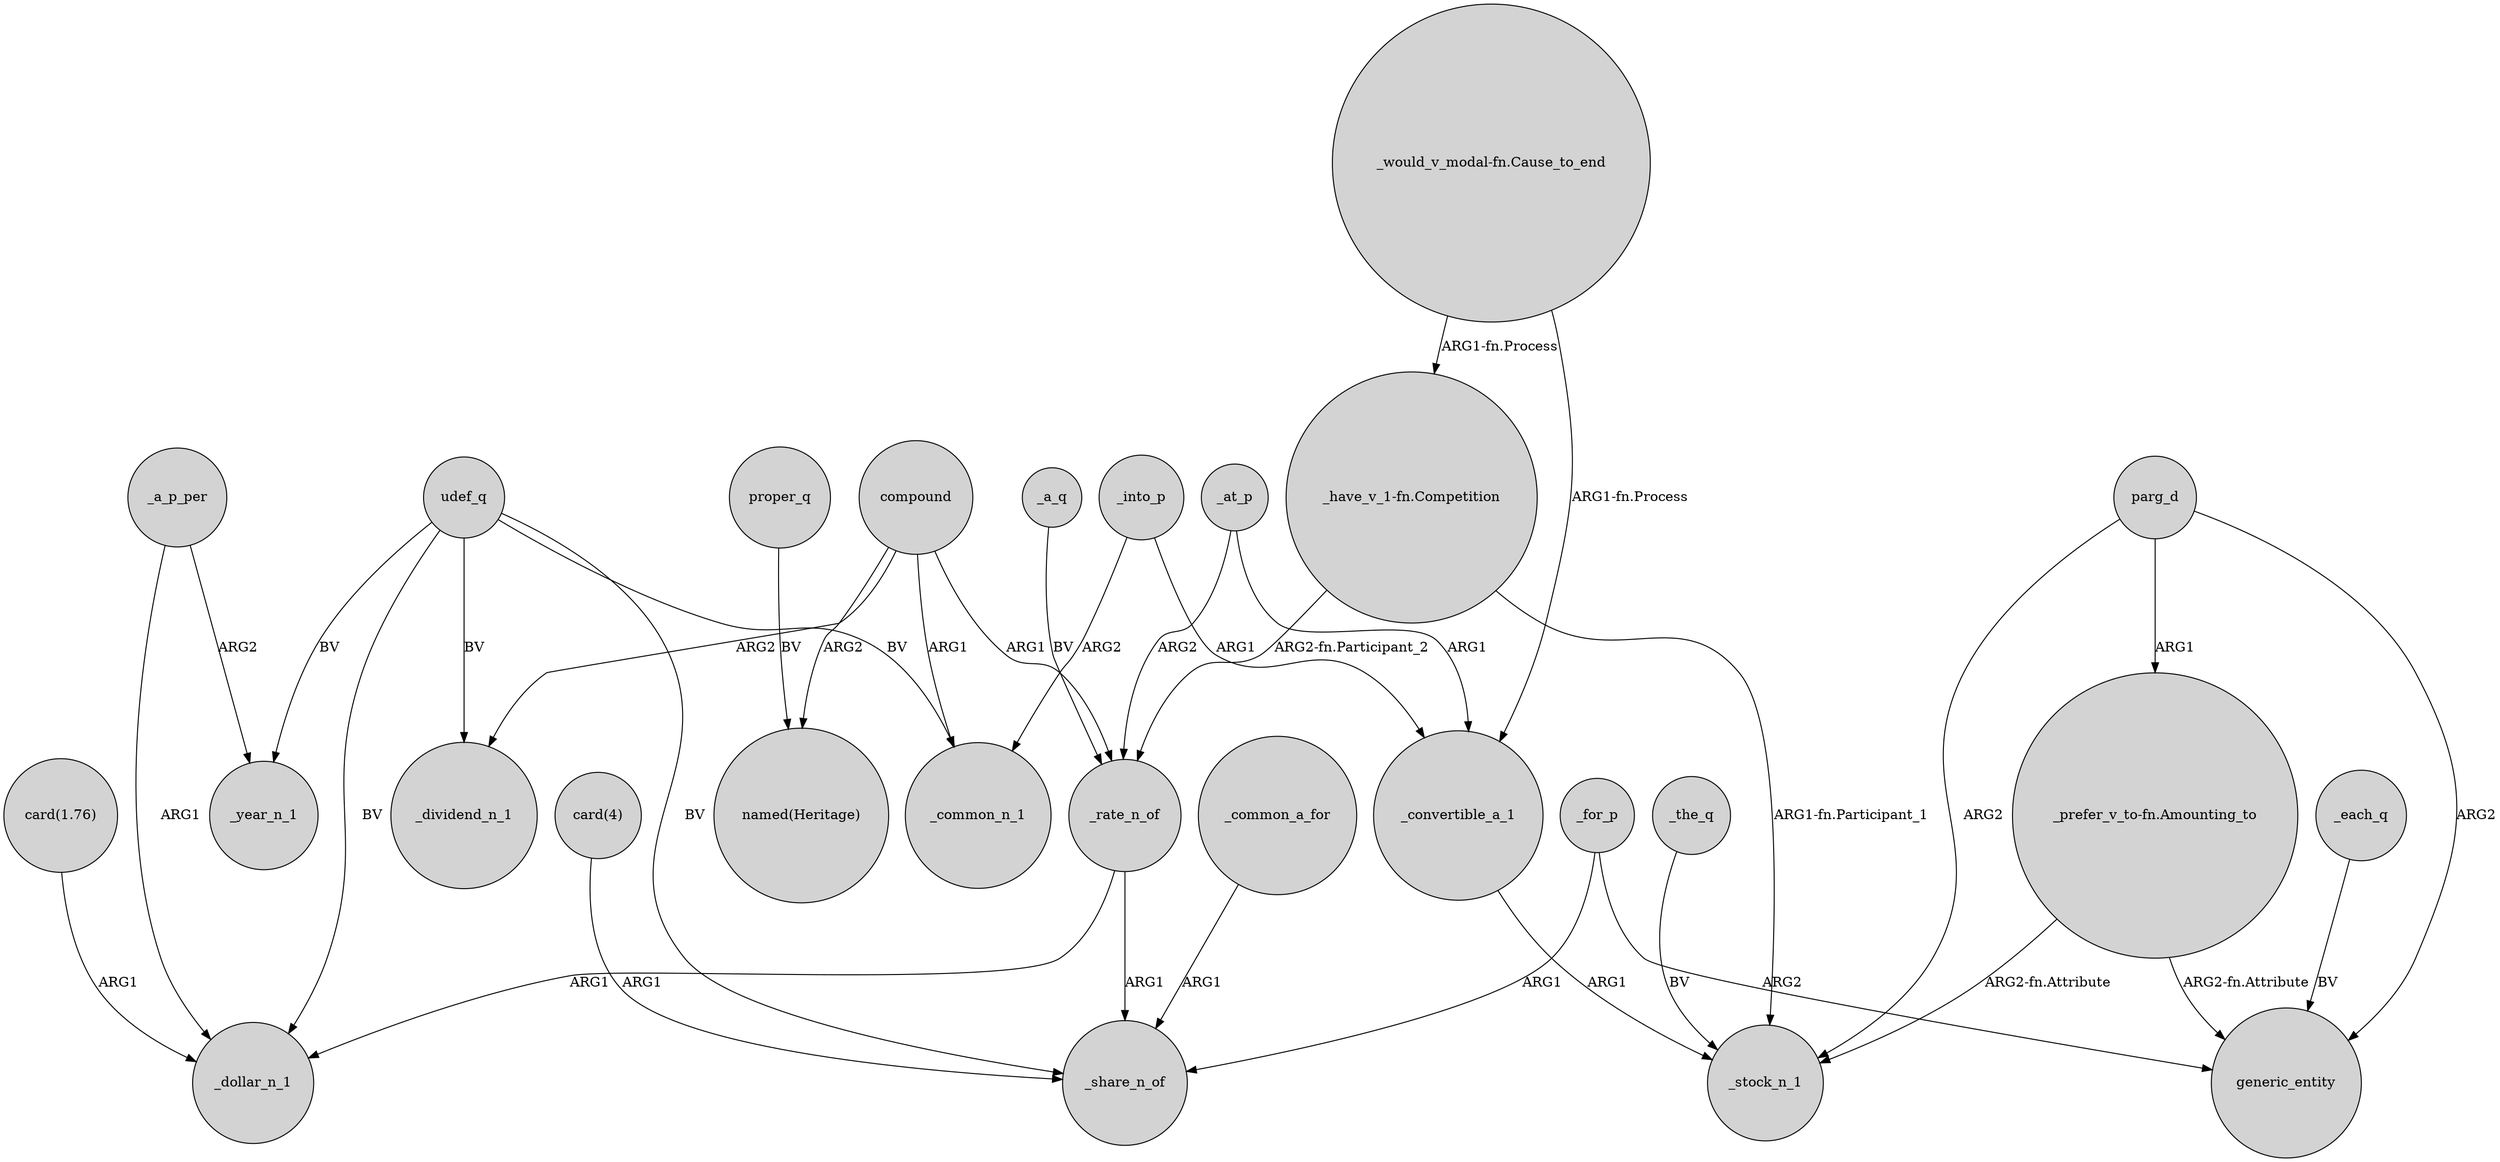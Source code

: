 digraph {
	node [shape=circle style=filled]
	udef_q -> _dividend_n_1 [label=BV]
	"_would_v_modal-fn.Cause_to_end" -> "_have_v_1-fn.Competition" [label="ARG1-fn.Process"]
	"_have_v_1-fn.Competition" -> _rate_n_of [label="ARG2-fn.Participant_2"]
	"_prefer_v_to-fn.Amounting_to" -> generic_entity [label="ARG2-fn.Attribute"]
	compound -> "named(Heritage)" [label=ARG2]
	compound -> _common_n_1 [label=ARG1]
	_a_p_per -> _year_n_1 [label=ARG2]
	_for_p -> generic_entity [label=ARG2]
	_rate_n_of -> _dollar_n_1 [label=ARG1]
	_common_a_for -> _share_n_of [label=ARG1]
	compound -> _rate_n_of [label=ARG1]
	udef_q -> _common_n_1 [label=BV]
	_each_q -> generic_entity [label=BV]
	parg_d -> "_prefer_v_to-fn.Amounting_to" [label=ARG1]
	_the_q -> _stock_n_1 [label=BV]
	_into_p -> _common_n_1 [label=ARG2]
	"_prefer_v_to-fn.Amounting_to" -> _stock_n_1 [label="ARG2-fn.Attribute"]
	udef_q -> _share_n_of [label=BV]
	"_would_v_modal-fn.Cause_to_end" -> _convertible_a_1 [label="ARG1-fn.Process"]
	udef_q -> _dollar_n_1 [label=BV]
	_convertible_a_1 -> _stock_n_1 [label=ARG1]
	_a_p_per -> _dollar_n_1 [label=ARG1]
	_at_p -> _rate_n_of [label=ARG2]
	_rate_n_of -> _share_n_of [label=ARG1]
	"_have_v_1-fn.Competition" -> _stock_n_1 [label="ARG1-fn.Participant_1"]
	_for_p -> _share_n_of [label=ARG1]
	"card(4)" -> _share_n_of [label=ARG1]
	udef_q -> _year_n_1 [label=BV]
	_into_p -> _convertible_a_1 [label=ARG1]
	proper_q -> "named(Heritage)" [label=BV]
	"card(1.76)" -> _dollar_n_1 [label=ARG1]
	_at_p -> _convertible_a_1 [label=ARG1]
	parg_d -> _stock_n_1 [label=ARG2]
	_a_q -> _rate_n_of [label=BV]
	compound -> _dividend_n_1 [label=ARG2]
	parg_d -> generic_entity [label=ARG2]
}

